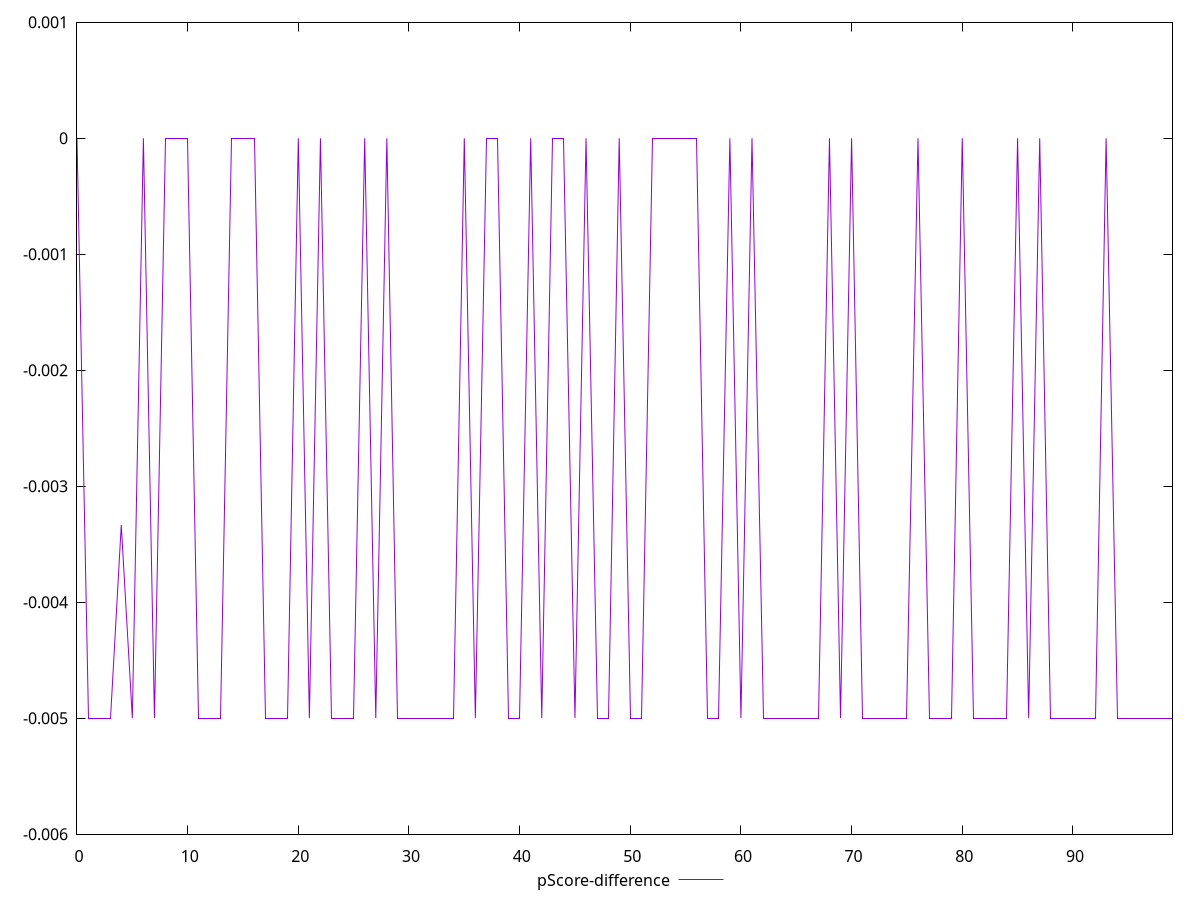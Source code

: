 reset

$pScoreDifference <<EOF
0 0
1 -0.0050000000000000044
2 -0.0050000000000000044
3 -0.0050000000000000044
4 -0.0033333333333334103
5 -0.0050000000000000044
6 0
7 -0.0050000000000000044
8 0
9 0
10 0
11 -0.0050000000000000044
12 -0.0050000000000000044
13 -0.0050000000000000044
14 0
15 0
16 0
17 -0.0050000000000000044
18 -0.0050000000000000044
19 -0.0050000000000000044
20 0
21 -0.0050000000000000044
22 0
23 -0.0050000000000000044
24 -0.0050000000000000044
25 -0.0050000000000000044
26 0
27 -0.0050000000000000044
28 0
29 -0.0050000000000000044
30 -0.0050000000000000044
31 -0.0050000000000000044
32 -0.0050000000000000044
33 -0.0050000000000000044
34 -0.0050000000000000044
35 0
36 -0.0050000000000000044
37 0
38 0
39 -0.0050000000000000044
40 -0.0050000000000000044
41 0
42 -0.0050000000000000044
43 0
44 0
45 -0.0050000000000000044
46 0
47 -0.0050000000000000044
48 -0.0050000000000000044
49 0
50 -0.0050000000000000044
51 -0.0050000000000000044
52 0
53 0
54 0
55 0
56 0
57 -0.0050000000000000044
58 -0.0050000000000000044
59 0
60 -0.0050000000000000044
61 0
62 -0.0050000000000000044
63 -0.0050000000000000044
64 -0.0050000000000000044
65 -0.0050000000000000044
66 -0.0050000000000000044
67 -0.0050000000000000044
68 0
69 -0.0050000000000000044
70 0
71 -0.0050000000000000044
72 -0.0050000000000000044
73 -0.0050000000000000044
74 -0.0050000000000000044
75 -0.0050000000000000044
76 0
77 -0.0050000000000000044
78 -0.0050000000000000044
79 -0.0050000000000000044
80 0
81 -0.0050000000000000044
82 -0.0050000000000000044
83 -0.0050000000000000044
84 -0.0050000000000000044
85 0
86 -0.0050000000000000044
87 0
88 -0.0050000000000000044
89 -0.0050000000000000044
90 -0.0050000000000000044
91 -0.0050000000000000044
92 -0.0050000000000000044
93 0
94 -0.0050000000000000044
95 -0.0050000000000000044
96 -0.0050000000000000044
97 -0.0050000000000000044
98 -0.0050000000000000044
99 -0.0050000000000000044
EOF

set key outside below
set xrange [0:99]
set yrange [-0.0060000000000000045:0.001]
set trange [-0.0060000000000000045:0.001]
set terminal svg size 640, 500 enhanced background rgb 'white'
set output "report_00026_2021-02-22T21:38:55.199Z/uses-http2/samples/pages+cached+noadtech/pScore-difference/values.svg"

plot $pScoreDifference title "pScore-difference" with line

reset
